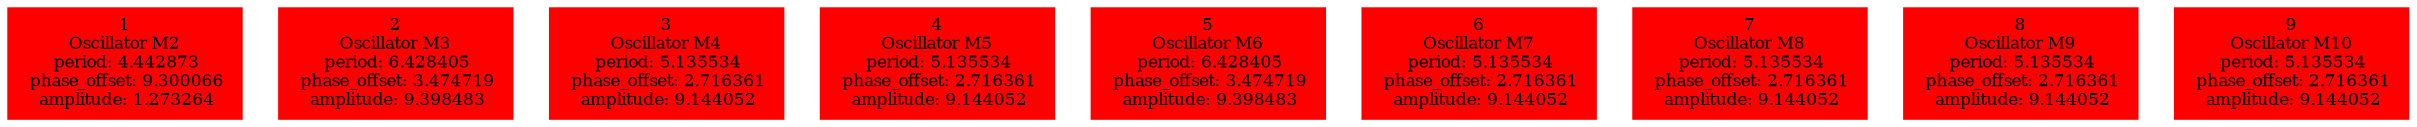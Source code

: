  digraph g{ forcelabels=true;
1 [label=<1<BR />Oscillator M2<BR /> period: 4.442873<BR /> phase_offset: 9.300066<BR /> amplitude: 1.273264>, shape=box,color=red,style=filled,fontsize=8];2 [label=<2<BR />Oscillator M3<BR /> period: 6.428405<BR /> phase_offset: 3.474719<BR /> amplitude: 9.398483>, shape=box,color=red,style=filled,fontsize=8];3 [label=<3<BR />Oscillator M4<BR /> period: 5.135534<BR /> phase_offset: 2.716361<BR /> amplitude: 9.144052>, shape=box,color=red,style=filled,fontsize=8];4 [label=<4<BR />Oscillator M5<BR /> period: 5.135534<BR /> phase_offset: 2.716361<BR /> amplitude: 9.144052>, shape=box,color=red,style=filled,fontsize=8];5 [label=<5<BR />Oscillator M6<BR /> period: 6.428405<BR /> phase_offset: 3.474719<BR /> amplitude: 9.398483>, shape=box,color=red,style=filled,fontsize=8];6 [label=<6<BR />Oscillator M7<BR /> period: 5.135534<BR /> phase_offset: 2.716361<BR /> amplitude: 9.144052>, shape=box,color=red,style=filled,fontsize=8];7 [label=<7<BR />Oscillator M8<BR /> period: 5.135534<BR /> phase_offset: 2.716361<BR /> amplitude: 9.144052>, shape=box,color=red,style=filled,fontsize=8];8 [label=<8<BR />Oscillator M9<BR /> period: 5.135534<BR /> phase_offset: 2.716361<BR /> amplitude: 9.144052>, shape=box,color=red,style=filled,fontsize=8];9 [label=<9<BR />Oscillator M10<BR /> period: 5.135534<BR /> phase_offset: 2.716361<BR /> amplitude: 9.144052>, shape=box,color=red,style=filled,fontsize=8]; }
